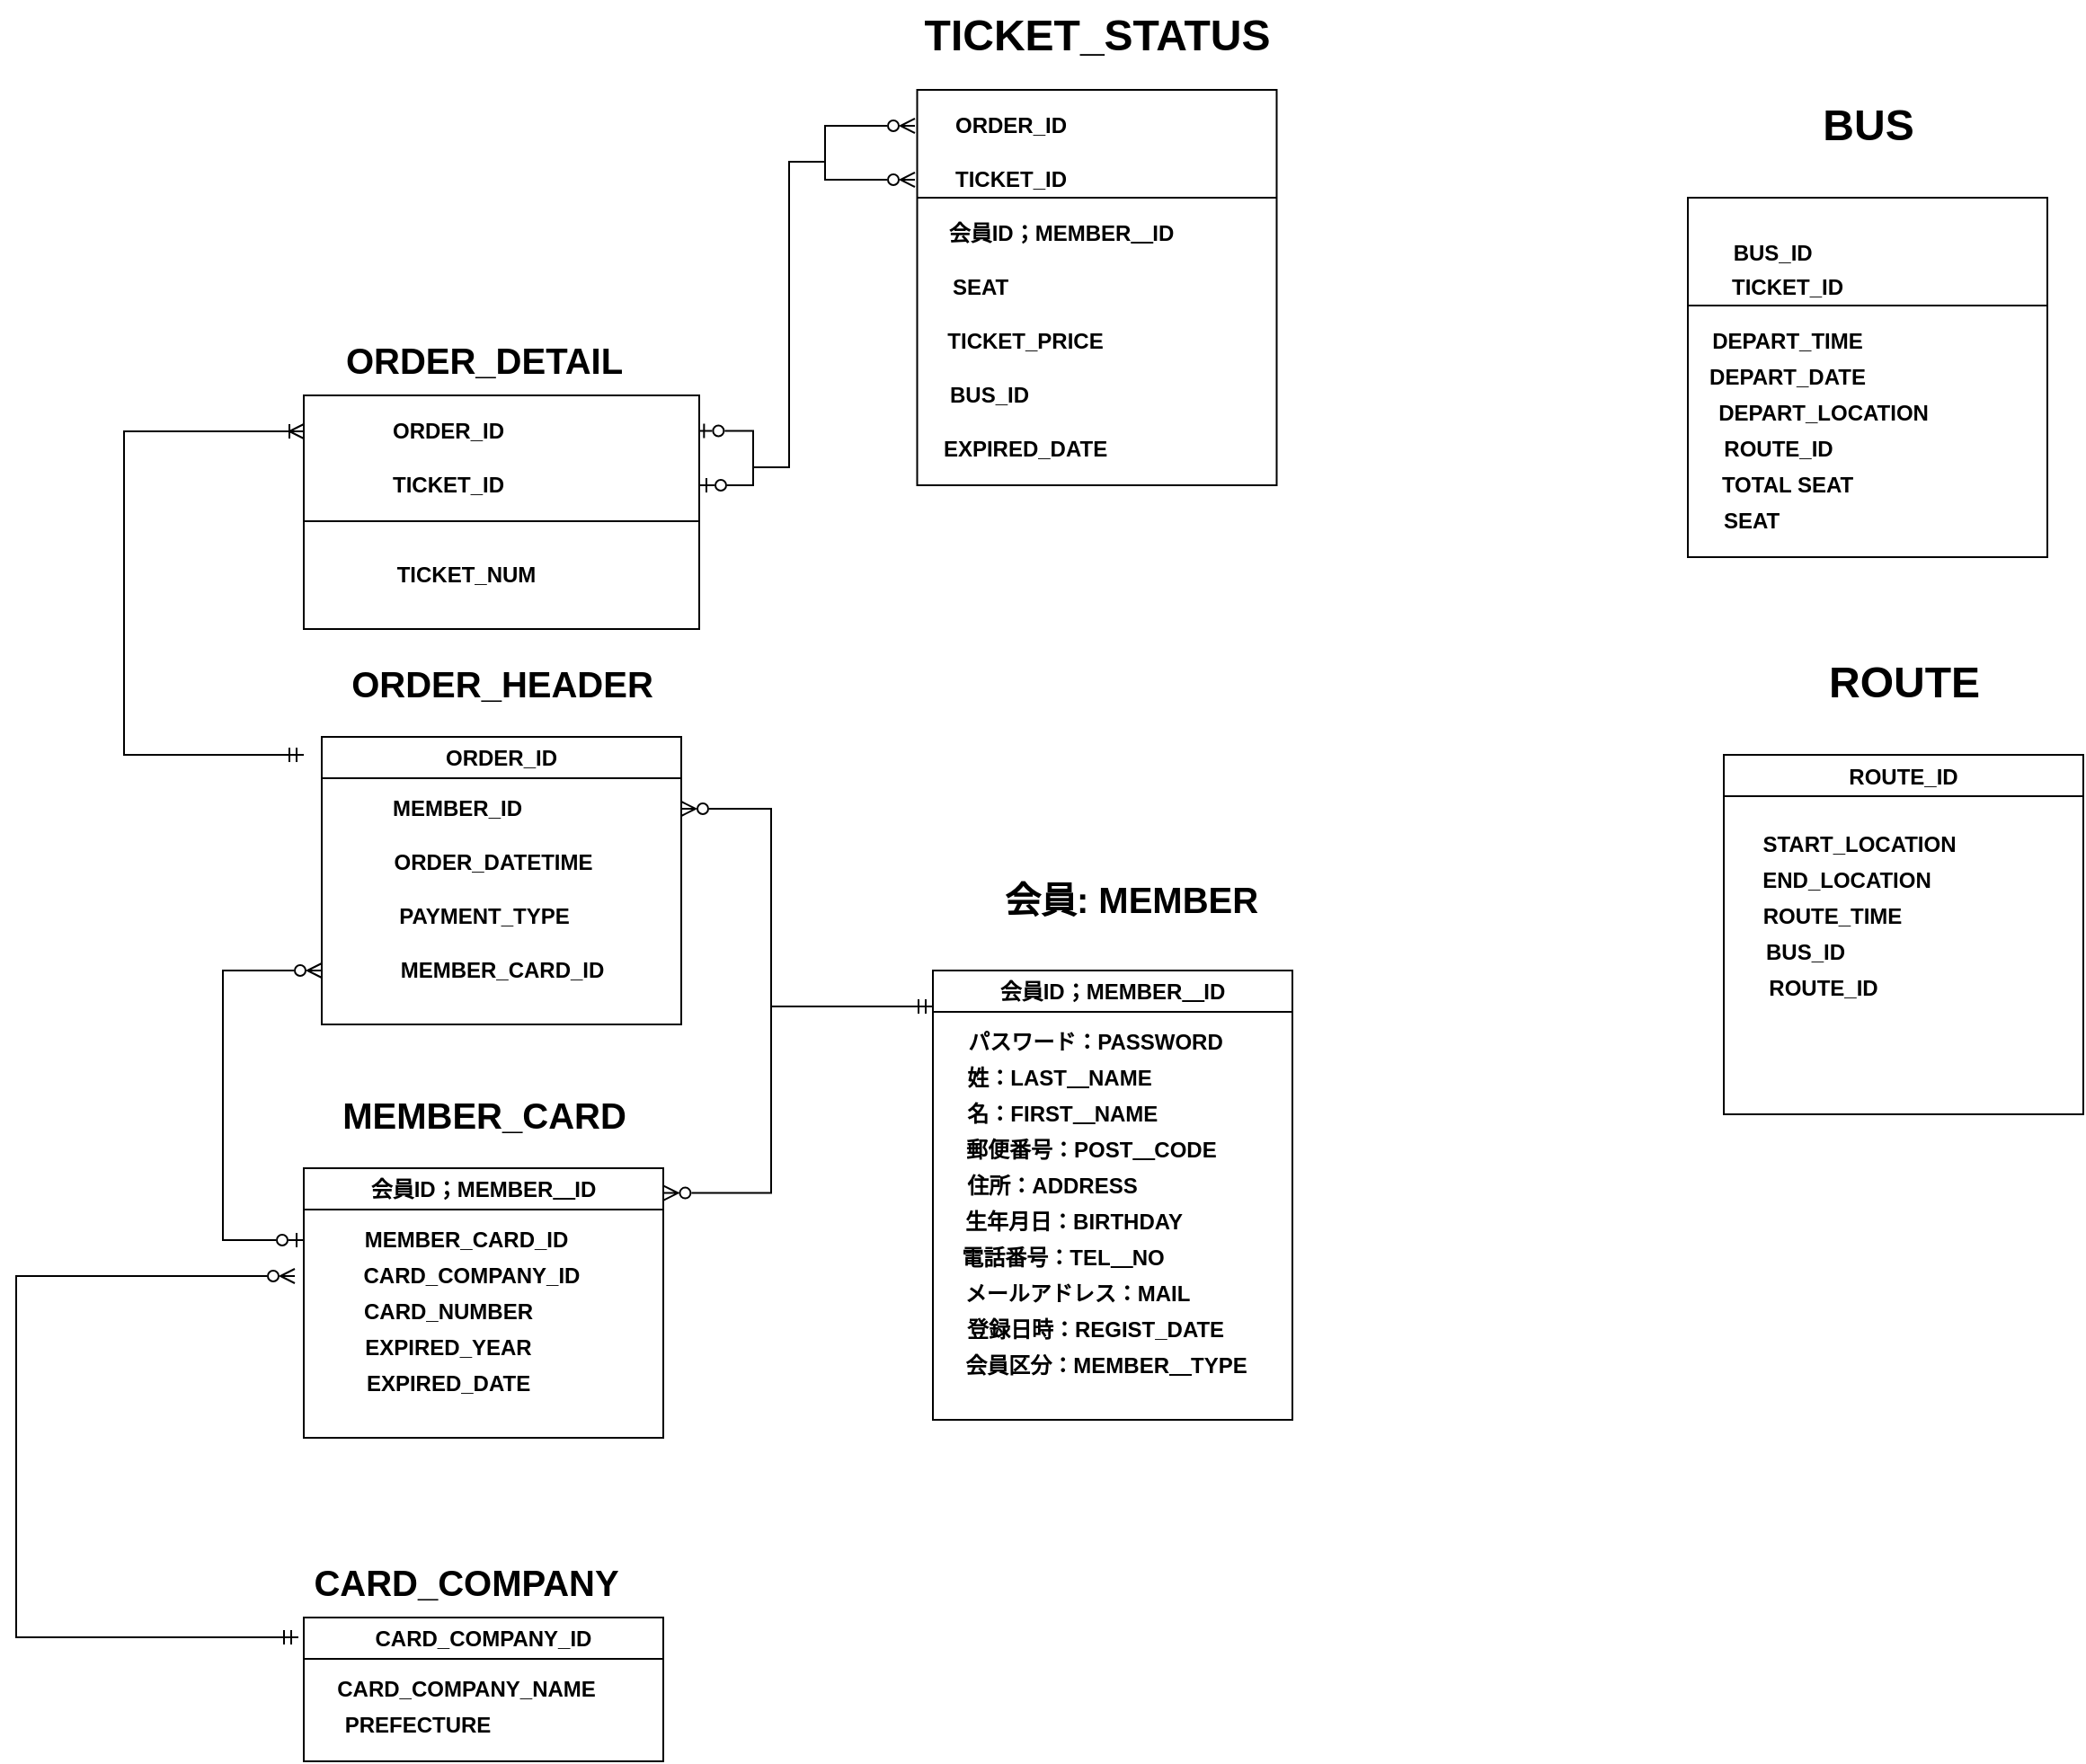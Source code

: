 <mxfile version="21.7.2" type="github">
  <diagram name="Page-1" id="74e2e168-ea6b-b213-b513-2b3c1d86103e">
    <mxGraphModel dx="1397" dy="1110" grid="1" gridSize="10" guides="1" tooltips="1" connect="1" arrows="1" fold="1" page="1" pageScale="1" pageWidth="1100" pageHeight="850" background="none" math="0" shadow="0">
      <root>
        <mxCell id="0" />
        <mxCell id="1" parent="0" />
        <mxCell id="yDjKqw7yzb0ghYkaqRdv-2" value="会員ID；MEMBER＿ID" style="swimlane;whiteSpace=wrap;html=1;" parent="1" vertex="1">
          <mxGeometry x="610" y="540" width="200" height="250" as="geometry" />
        </mxCell>
        <mxCell id="yDjKqw7yzb0ghYkaqRdv-6" value="パスワード：PASSWORD" style="text;strokeColor=none;fillColor=none;html=1;fontSize=12;fontStyle=1;verticalAlign=middle;align=center;" parent="yDjKqw7yzb0ghYkaqRdv-2" vertex="1">
          <mxGeometry y="30" width="180" height="20" as="geometry" />
        </mxCell>
        <mxCell id="yDjKqw7yzb0ghYkaqRdv-7" value="姓：LAST＿NAME" style="text;strokeColor=none;fillColor=none;html=1;fontSize=12;fontStyle=1;verticalAlign=middle;align=center;" parent="yDjKqw7yzb0ghYkaqRdv-2" vertex="1">
          <mxGeometry x="-20" y="50" width="180" height="20" as="geometry" />
        </mxCell>
        <mxCell id="yDjKqw7yzb0ghYkaqRdv-8" value="&amp;nbsp;名：FIRST＿NAME" style="text;strokeColor=none;fillColor=none;html=1;fontSize=12;fontStyle=1;verticalAlign=middle;align=center;" parent="yDjKqw7yzb0ghYkaqRdv-2" vertex="1">
          <mxGeometry x="-20" y="70" width="180" height="20" as="geometry" />
        </mxCell>
        <mxCell id="yDjKqw7yzb0ghYkaqRdv-9" value="　 郵便番号：POST＿CODE" style="text;strokeColor=none;fillColor=none;html=1;fontSize=12;fontStyle=1;verticalAlign=middle;align=center;" parent="yDjKqw7yzb0ghYkaqRdv-2" vertex="1">
          <mxGeometry x="-10" y="90" width="180" height="20" as="geometry" />
        </mxCell>
        <mxCell id="yDjKqw7yzb0ghYkaqRdv-10" value="　住所：ADDRESS" style="text;strokeColor=none;fillColor=none;html=1;fontSize=12;fontStyle=1;verticalAlign=middle;align=center;" parent="yDjKqw7yzb0ghYkaqRdv-2" vertex="1">
          <mxGeometry x="-30" y="110" width="180" height="20" as="geometry" />
        </mxCell>
        <mxCell id="yDjKqw7yzb0ghYkaqRdv-69" value="　　　生年月日：BIRTHDAY" style="text;strokeColor=none;fillColor=none;html=1;fontSize=12;fontStyle=1;verticalAlign=middle;align=center;" parent="yDjKqw7yzb0ghYkaqRdv-2" vertex="1">
          <mxGeometry x="-30" y="130" width="180" height="20" as="geometry" />
        </mxCell>
        <mxCell id="yDjKqw7yzb0ghYkaqRdv-70" value="　　電話番号：TEL＿NO" style="text;strokeColor=none;fillColor=none;html=1;fontSize=12;fontStyle=1;verticalAlign=middle;align=center;" parent="yDjKqw7yzb0ghYkaqRdv-2" vertex="1">
          <mxGeometry x="-30" y="150" width="180" height="20" as="geometry" />
        </mxCell>
        <mxCell id="yDjKqw7yzb0ghYkaqRdv-71" value="メールアドレス：MAIL" style="text;strokeColor=none;fillColor=none;html=1;fontSize=12;fontStyle=1;verticalAlign=middle;align=center;" parent="yDjKqw7yzb0ghYkaqRdv-2" vertex="1">
          <mxGeometry x="-10" y="170" width="180" height="20" as="geometry" />
        </mxCell>
        <mxCell id="yDjKqw7yzb0ghYkaqRdv-72" value="登録日時：REGIST_DATE" style="text;strokeColor=none;fillColor=none;html=1;fontSize=12;fontStyle=1;verticalAlign=middle;align=center;" parent="yDjKqw7yzb0ghYkaqRdv-2" vertex="1">
          <mxGeometry y="190" width="180" height="20" as="geometry" />
        </mxCell>
        <mxCell id="yDjKqw7yzb0ghYkaqRdv-73" value="　会員区分：MEMBER＿TYPE" style="text;strokeColor=none;fillColor=none;html=1;fontSize=12;fontStyle=1;verticalAlign=middle;align=center;" parent="yDjKqw7yzb0ghYkaqRdv-2" vertex="1">
          <mxGeometry y="210" width="180" height="20" as="geometry" />
        </mxCell>
        <mxCell id="yDjKqw7yzb0ghYkaqRdv-3" value="会員: MEMBER" style="text;strokeColor=none;fillColor=none;html=1;fontSize=20;fontStyle=1;verticalAlign=middle;align=center;" parent="1" vertex="1">
          <mxGeometry x="620" y="480" width="200" height="40" as="geometry" />
        </mxCell>
        <mxCell id="yDjKqw7yzb0ghYkaqRdv-76" value="" style="swimlane;strokeColor=default;perimeterSpacing=0;strokeWidth=1;swimlaneLine=1;glass=0;shadow=0;startSize=60;" parent="1" vertex="1">
          <mxGeometry x="601.25" y="50" width="200" height="220" as="geometry" />
        </mxCell>
        <mxCell id="6Mnsdf7yAfQ03zAd6nEP-5" value="TICKET_PRICE" style="text;strokeColor=none;fillColor=none;html=1;fontSize=12;fontStyle=1;verticalAlign=middle;align=center;" parent="yDjKqw7yzb0ghYkaqRdv-76" vertex="1">
          <mxGeometry x="-30" y="130" width="180" height="20" as="geometry" />
        </mxCell>
        <mxCell id="6Mnsdf7yAfQ03zAd6nEP-6" value="BUS_ID" style="text;strokeColor=none;fillColor=none;html=1;fontSize=12;fontStyle=1;verticalAlign=middle;align=center;" parent="yDjKqw7yzb0ghYkaqRdv-76" vertex="1">
          <mxGeometry x="-50" y="160" width="180" height="20" as="geometry" />
        </mxCell>
        <mxCell id="6Mnsdf7yAfQ03zAd6nEP-7" value="EXPIRED_DATE" style="text;strokeColor=none;fillColor=none;html=1;fontSize=12;fontStyle=1;verticalAlign=middle;align=center;" parent="yDjKqw7yzb0ghYkaqRdv-76" vertex="1">
          <mxGeometry x="-30" y="190" width="180" height="20" as="geometry" />
        </mxCell>
        <mxCell id="6Mnsdf7yAfQ03zAd6nEP-16" value="会員ID；MEMBER＿ID" style="text;strokeColor=none;fillColor=none;html=1;fontSize=12;fontStyle=1;verticalAlign=middle;align=center;" parent="yDjKqw7yzb0ghYkaqRdv-76" vertex="1">
          <mxGeometry x="-10" y="70" width="180" height="20" as="geometry" />
        </mxCell>
        <mxCell id="6Mnsdf7yAfQ03zAd6nEP-26" value="SEAT" style="text;strokeColor=none;fillColor=none;html=1;fontSize=12;fontStyle=1;verticalAlign=middle;align=center;" parent="yDjKqw7yzb0ghYkaqRdv-76" vertex="1">
          <mxGeometry x="-60" y="100" width="190" height="20" as="geometry" />
        </mxCell>
        <mxCell id="k_bStmXS0Wy6511A6Ppj-48" value="TICKET_ID" style="text;strokeColor=none;fillColor=none;html=1;fontSize=12;fontStyle=1;verticalAlign=middle;align=center;" parent="yDjKqw7yzb0ghYkaqRdv-76" vertex="1">
          <mxGeometry x="-13.75" y="40" width="130" height="20" as="geometry" />
        </mxCell>
        <mxCell id="k_bStmXS0Wy6511A6Ppj-85" value="ORDER_ID" style="text;strokeColor=none;fillColor=none;html=1;fontSize=12;fontStyle=1;verticalAlign=middle;align=center;" parent="yDjKqw7yzb0ghYkaqRdv-76" vertex="1">
          <mxGeometry width="102.5" height="40" as="geometry" />
        </mxCell>
        <mxCell id="6Mnsdf7yAfQ03zAd6nEP-9" value="TICKET_STATUS" style="text;strokeColor=none;fillColor=none;html=1;fontSize=24;fontStyle=1;verticalAlign=middle;align=center;" parent="1" vertex="1">
          <mxGeometry x="601.25" width="200" height="40" as="geometry" />
        </mxCell>
        <mxCell id="6Mnsdf7yAfQ03zAd6nEP-10" value="       BUS_ID" style="swimlane;startSize=60;align=left;" parent="1" vertex="1">
          <mxGeometry x="1030" y="110" width="200" height="200" as="geometry" />
        </mxCell>
        <mxCell id="6Mnsdf7yAfQ03zAd6nEP-11" value="SEAT" style="text;strokeColor=none;fillColor=none;html=1;fontSize=12;fontStyle=1;verticalAlign=middle;align=center;" parent="6Mnsdf7yAfQ03zAd6nEP-10" vertex="1">
          <mxGeometry x="-60" y="170" width="190" height="20" as="geometry" />
        </mxCell>
        <mxCell id="6Mnsdf7yAfQ03zAd6nEP-12" value="DEPART_TIME" style="text;strokeColor=none;fillColor=none;html=1;fontSize=12;fontStyle=1;verticalAlign=middle;align=center;" parent="6Mnsdf7yAfQ03zAd6nEP-10" vertex="1">
          <mxGeometry x="-35" y="70" width="180" height="20" as="geometry" />
        </mxCell>
        <mxCell id="6Mnsdf7yAfQ03zAd6nEP-13" value="DEPART_DATE" style="text;strokeColor=none;fillColor=none;html=1;fontSize=12;fontStyle=1;verticalAlign=middle;align=center;" parent="6Mnsdf7yAfQ03zAd6nEP-10" vertex="1">
          <mxGeometry x="-35" y="90" width="180" height="20" as="geometry" />
        </mxCell>
        <mxCell id="6Mnsdf7yAfQ03zAd6nEP-14" value="DEPART_LOCATION" style="text;strokeColor=none;fillColor=none;html=1;fontSize=12;fontStyle=1;verticalAlign=middle;align=center;" parent="6Mnsdf7yAfQ03zAd6nEP-10" vertex="1">
          <mxGeometry x="-20" y="110" width="190" height="20" as="geometry" />
        </mxCell>
        <mxCell id="6Mnsdf7yAfQ03zAd6nEP-18" value="ROUTE_ID" style="text;strokeColor=none;fillColor=none;html=1;fontSize=12;fontStyle=1;verticalAlign=middle;align=center;" parent="6Mnsdf7yAfQ03zAd6nEP-10" vertex="1">
          <mxGeometry x="-50" y="130" width="200" height="20" as="geometry" />
        </mxCell>
        <mxCell id="6Mnsdf7yAfQ03zAd6nEP-27" value="TICKET_ID" style="text;strokeColor=none;fillColor=none;html=1;fontSize=12;fontStyle=1;verticalAlign=middle;align=center;" parent="6Mnsdf7yAfQ03zAd6nEP-10" vertex="1">
          <mxGeometry x="-40" y="40" width="190" height="20" as="geometry" />
        </mxCell>
        <mxCell id="UGFwMmbldTLrsSRiIsaC-10" value="TOTAL SEAT" style="text;strokeColor=none;fillColor=none;html=1;fontSize=12;fontStyle=1;verticalAlign=middle;align=center;" parent="6Mnsdf7yAfQ03zAd6nEP-10" vertex="1">
          <mxGeometry x="-35" y="150" width="180" height="20" as="geometry" />
        </mxCell>
        <mxCell id="6Mnsdf7yAfQ03zAd6nEP-15" value="BUS" style="text;strokeColor=none;fillColor=none;html=1;fontSize=24;fontStyle=1;verticalAlign=middle;align=center;" parent="1" vertex="1">
          <mxGeometry x="1030" y="50" width="200" height="40" as="geometry" />
        </mxCell>
        <mxCell id="6Mnsdf7yAfQ03zAd6nEP-19" value="ROUTE_ID" style="swimlane;" parent="1" vertex="1">
          <mxGeometry x="1050" y="420" width="200" height="200" as="geometry" />
        </mxCell>
        <mxCell id="6Mnsdf7yAfQ03zAd6nEP-20" value="START_LOCATION" style="text;strokeColor=none;fillColor=none;html=1;fontSize=12;fontStyle=1;verticalAlign=middle;align=center;" parent="6Mnsdf7yAfQ03zAd6nEP-19" vertex="1">
          <mxGeometry x="-20" y="40" width="190" height="20" as="geometry" />
        </mxCell>
        <mxCell id="6Mnsdf7yAfQ03zAd6nEP-21" value="END_LOCATION" style="text;strokeColor=none;fillColor=none;html=1;fontSize=12;fontStyle=1;verticalAlign=middle;align=center;" parent="6Mnsdf7yAfQ03zAd6nEP-19" vertex="1">
          <mxGeometry x="-30" y="60" width="195" height="20" as="geometry" />
        </mxCell>
        <mxCell id="6Mnsdf7yAfQ03zAd6nEP-22" value="ROUTE_TIME" style="text;strokeColor=none;fillColor=none;html=1;fontSize=12;fontStyle=1;verticalAlign=middle;align=center;" parent="6Mnsdf7yAfQ03zAd6nEP-19" vertex="1">
          <mxGeometry x="-30" y="80" width="180" height="20" as="geometry" />
        </mxCell>
        <mxCell id="6Mnsdf7yAfQ03zAd6nEP-23" value="BUS_ID" style="text;strokeColor=none;fillColor=none;html=1;fontSize=12;fontStyle=1;verticalAlign=middle;align=center;" parent="6Mnsdf7yAfQ03zAd6nEP-19" vertex="1">
          <mxGeometry x="-50" y="100" width="190" height="20" as="geometry" />
        </mxCell>
        <mxCell id="6Mnsdf7yAfQ03zAd6nEP-24" value="ROUTE_ID" style="text;strokeColor=none;fillColor=none;html=1;fontSize=12;fontStyle=1;verticalAlign=middle;align=center;" parent="6Mnsdf7yAfQ03zAd6nEP-19" vertex="1">
          <mxGeometry x="-50" y="120" width="210" height="20" as="geometry" />
        </mxCell>
        <mxCell id="6Mnsdf7yAfQ03zAd6nEP-25" value="ROUTE" style="text;strokeColor=none;fillColor=none;html=1;fontSize=24;fontStyle=1;verticalAlign=middle;align=center;" parent="1" vertex="1">
          <mxGeometry x="1050" y="360" width="200" height="40" as="geometry" />
        </mxCell>
        <mxCell id="UGFwMmbldTLrsSRiIsaC-1" value="ORDER_ID" style="swimlane;whiteSpace=wrap;html=1;" parent="1" vertex="1">
          <mxGeometry x="270" y="410" width="200" height="160" as="geometry" />
        </mxCell>
        <mxCell id="UGFwMmbldTLrsSRiIsaC-2" value="MEMBER_ID" style="text;strokeColor=none;fillColor=none;html=1;fontSize=12;fontStyle=1;verticalAlign=middle;align=center;" parent="UGFwMmbldTLrsSRiIsaC-1" vertex="1">
          <mxGeometry x="-30" y="30" width="210" height="20" as="geometry" />
        </mxCell>
        <mxCell id="UGFwMmbldTLrsSRiIsaC-5" value="ORDER_DATETIME" style="text;strokeColor=none;fillColor=none;html=1;fontSize=12;fontStyle=1;verticalAlign=middle;align=center;" parent="UGFwMmbldTLrsSRiIsaC-1" vertex="1">
          <mxGeometry y="60" width="190" height="20" as="geometry" />
        </mxCell>
        <mxCell id="UGFwMmbldTLrsSRiIsaC-6" value="PAYMENT_TYPE" style="text;strokeColor=none;fillColor=none;html=1;fontSize=12;fontStyle=1;verticalAlign=middle;align=center;" parent="UGFwMmbldTLrsSRiIsaC-1" vertex="1">
          <mxGeometry x="-10" y="90" width="200" height="20" as="geometry" />
        </mxCell>
        <mxCell id="k_bStmXS0Wy6511A6Ppj-39" value="MEMBER_CARD_ID" style="text;strokeColor=none;fillColor=none;html=1;fontSize=12;fontStyle=1;verticalAlign=middle;align=center;" parent="UGFwMmbldTLrsSRiIsaC-1" vertex="1">
          <mxGeometry x="10" y="120" width="180" height="20" as="geometry" />
        </mxCell>
        <mxCell id="UGFwMmbldTLrsSRiIsaC-12" value="ORDER_HEADER" style="text;strokeColor=none;fillColor=none;html=1;fontSize=20;fontStyle=1;verticalAlign=middle;align=center;" parent="1" vertex="1">
          <mxGeometry x="270" y="360" width="200" height="40" as="geometry" />
        </mxCell>
        <mxCell id="k_bStmXS0Wy6511A6Ppj-86" value="" style="edgeStyle=orthogonalEdgeStyle;rounded=0;orthogonalLoop=1;jettySize=auto;html=1;endArrow=ERzeroToMany;endFill=0;startArrow=ERzeroToOne;startFill=0;" parent="1" source="k_bStmXS0Wy6511A6Ppj-1" edge="1">
          <mxGeometry relative="1" as="geometry">
            <mxPoint x="600" y="70" as="targetPoint" />
            <Array as="points">
              <mxPoint x="510" y="270" />
              <mxPoint x="510" y="260" />
              <mxPoint x="530" y="260" />
              <mxPoint x="530" y="90" />
              <mxPoint x="550" y="90" />
            </Array>
          </mxGeometry>
        </mxCell>
        <mxCell id="k_bStmXS0Wy6511A6Ppj-88" value="" style="edgeStyle=orthogonalEdgeStyle;rounded=0;orthogonalLoop=1;jettySize=auto;html=1;exitX=0.994;exitY=0.152;exitDx=0;exitDy=0;exitPerimeter=0;endArrow=none;endFill=0;startArrow=ERzeroToOne;startFill=0;" parent="1" source="k_bStmXS0Wy6511A6Ppj-1" edge="1">
          <mxGeometry relative="1" as="geometry">
            <mxPoint x="510" y="260" as="targetPoint" />
          </mxGeometry>
        </mxCell>
        <mxCell id="k_bStmXS0Wy6511A6Ppj-1" value="" style="swimlane;whiteSpace=wrap;html=1;startSize=70;align=center;spacing=-6;spacingTop=7;shadow=0;" parent="1" vertex="1">
          <mxGeometry x="260" y="220" width="220" height="130" as="geometry">
            <mxRectangle x="10" y="420" width="100" height="30" as="alternateBounds" />
          </mxGeometry>
        </mxCell>
        <mxCell id="k_bStmXS0Wy6511A6Ppj-3" value="TICKET_NUM" style="text;strokeColor=none;fillColor=none;html=1;fontSize=12;fontStyle=1;verticalAlign=middle;align=center;" parent="k_bStmXS0Wy6511A6Ppj-1" vertex="1">
          <mxGeometry y="90" width="180" height="20" as="geometry" />
        </mxCell>
        <mxCell id="k_bStmXS0Wy6511A6Ppj-51" value="ORDER_ID" style="text;strokeColor=none;fillColor=none;html=1;fontSize=12;fontStyle=1;verticalAlign=middle;align=center;" parent="k_bStmXS0Wy6511A6Ppj-1" vertex="1">
          <mxGeometry x="28.75" width="102.5" height="40" as="geometry" />
        </mxCell>
        <mxCell id="k_bStmXS0Wy6511A6Ppj-2" value="TICKET_ID" style="text;strokeColor=none;fillColor=none;html=1;fontSize=12;fontStyle=1;verticalAlign=middle;align=center;" parent="k_bStmXS0Wy6511A6Ppj-1" vertex="1">
          <mxGeometry x="-10" y="40" width="180" height="20" as="geometry" />
        </mxCell>
        <mxCell id="k_bStmXS0Wy6511A6Ppj-5" value="ORDER_DETAIL" style="text;strokeColor=none;fillColor=none;html=1;fontSize=20;fontStyle=1;verticalAlign=middle;align=center;" parent="1" vertex="1">
          <mxGeometry x="260" y="180" width="200" height="40" as="geometry" />
        </mxCell>
        <mxCell id="k_bStmXS0Wy6511A6Ppj-17" value="" style="edgeStyle=orthogonalEdgeStyle;rounded=0;orthogonalLoop=1;jettySize=auto;html=1;entryX=1;entryY=0.25;entryDx=0;entryDy=0;endArrow=ERzeroToMany;endFill=0;startArrow=none;startFill=0;" parent="1" target="UGFwMmbldTLrsSRiIsaC-1" edge="1">
          <mxGeometry relative="1" as="geometry">
            <mxPoint x="520" y="570" as="sourcePoint" />
            <mxPoint x="500" y="450" as="targetPoint" />
            <Array as="points">
              <mxPoint x="520" y="450" />
            </Array>
          </mxGeometry>
        </mxCell>
        <mxCell id="k_bStmXS0Wy6511A6Ppj-18" value="MEMBER_CARD" style="text;strokeColor=none;fillColor=none;html=1;fontSize=20;fontStyle=1;verticalAlign=middle;align=center;" parent="1" vertex="1">
          <mxGeometry x="260" y="600" width="200" height="40" as="geometry" />
        </mxCell>
        <mxCell id="k_bStmXS0Wy6511A6Ppj-19" value="会員ID；MEMBER＿ID" style="swimlane;whiteSpace=wrap;html=1;" parent="1" vertex="1">
          <mxGeometry x="260" y="650" width="200" height="150" as="geometry" />
        </mxCell>
        <mxCell id="k_bStmXS0Wy6511A6Ppj-20" value="MEMBER_CARD_ID" style="text;strokeColor=none;fillColor=none;html=1;fontSize=12;fontStyle=1;verticalAlign=middle;align=center;" parent="k_bStmXS0Wy6511A6Ppj-19" vertex="1">
          <mxGeometry y="30" width="180" height="20" as="geometry" />
        </mxCell>
        <mxCell id="k_bStmXS0Wy6511A6Ppj-21" value="CARD_COMPANY_ID" style="text;strokeColor=none;fillColor=none;html=1;fontSize=12;fontStyle=1;verticalAlign=middle;align=center;" parent="k_bStmXS0Wy6511A6Ppj-19" vertex="1">
          <mxGeometry x="-15" y="50" width="215" height="20" as="geometry" />
        </mxCell>
        <mxCell id="k_bStmXS0Wy6511A6Ppj-22" value="CARD_NUMBER" style="text;strokeColor=none;fillColor=none;html=1;fontSize=12;fontStyle=1;verticalAlign=middle;align=center;" parent="k_bStmXS0Wy6511A6Ppj-19" vertex="1">
          <mxGeometry x="-20" y="70" width="200" height="20" as="geometry" />
        </mxCell>
        <mxCell id="k_bStmXS0Wy6511A6Ppj-23" value="EXPIRED_YEAR" style="text;strokeColor=none;fillColor=none;html=1;fontSize=12;fontStyle=1;verticalAlign=middle;align=center;" parent="k_bStmXS0Wy6511A6Ppj-19" vertex="1">
          <mxGeometry x="-10" y="90" width="180" height="20" as="geometry" />
        </mxCell>
        <mxCell id="k_bStmXS0Wy6511A6Ppj-24" value="EXPIRED_DATE" style="text;strokeColor=none;fillColor=none;html=1;fontSize=12;fontStyle=1;verticalAlign=middle;align=center;" parent="k_bStmXS0Wy6511A6Ppj-19" vertex="1">
          <mxGeometry x="-30" y="110" width="220" height="20" as="geometry" />
        </mxCell>
        <mxCell id="k_bStmXS0Wy6511A6Ppj-30" value="CARD_COMPANY_ID" style="swimlane;whiteSpace=wrap;html=1;" parent="1" vertex="1">
          <mxGeometry x="260" y="900" width="200" height="80" as="geometry" />
        </mxCell>
        <mxCell id="k_bStmXS0Wy6511A6Ppj-31" value="CARD_COMPANY_NAME" style="text;strokeColor=none;fillColor=none;html=1;fontSize=12;fontStyle=1;verticalAlign=middle;align=center;" parent="k_bStmXS0Wy6511A6Ppj-30" vertex="1">
          <mxGeometry y="30" width="180" height="20" as="geometry" />
        </mxCell>
        <mxCell id="k_bStmXS0Wy6511A6Ppj-43" value="PREFECTURE" style="text;strokeColor=none;fillColor=none;html=1;fontSize=12;fontStyle=1;verticalAlign=middle;align=center;" parent="k_bStmXS0Wy6511A6Ppj-30" vertex="1">
          <mxGeometry x="-45" y="50" width="215" height="20" as="geometry" />
        </mxCell>
        <mxCell id="k_bStmXS0Wy6511A6Ppj-36" value="CARD_COMPANY" style="text;strokeColor=none;fillColor=none;html=1;fontSize=20;fontStyle=1;verticalAlign=middle;align=center;" parent="1" vertex="1">
          <mxGeometry x="250" y="860" width="200" height="40" as="geometry" />
        </mxCell>
        <mxCell id="k_bStmXS0Wy6511A6Ppj-38" value="" style="edgeStyle=orthogonalEdgeStyle;rounded=0;orthogonalLoop=1;jettySize=auto;html=1;entryX=1.001;entryY=0.092;entryDx=0;entryDy=0;entryPerimeter=0;endArrow=ERzeroToMany;endFill=0;startArrow=ERmandOne;startFill=0;" parent="1" target="k_bStmXS0Wy6511A6Ppj-19" edge="1">
          <mxGeometry relative="1" as="geometry">
            <mxPoint x="610" y="560" as="sourcePoint" />
            <mxPoint x="520" y="740" as="targetPoint" />
            <Array as="points">
              <mxPoint x="520" y="560" />
              <mxPoint x="520" y="664" />
            </Array>
          </mxGeometry>
        </mxCell>
        <mxCell id="k_bStmXS0Wy6511A6Ppj-41" value="" style="edgeStyle=elbowEdgeStyle;rounded=0;orthogonalLoop=1;jettySize=auto;html=1;entryX=0;entryY=0.75;entryDx=0;entryDy=0;exitX=0;exitY=0.5;exitDx=0;exitDy=0;endArrow=ERzeroToMany;endFill=0;startArrow=ERzeroToOne;startFill=0;" parent="1" source="k_bStmXS0Wy6511A6Ppj-20" edge="1">
          <mxGeometry relative="1" as="geometry">
            <mxPoint x="260" y="700" as="sourcePoint" />
            <mxPoint x="270" y="540" as="targetPoint" />
            <Array as="points">
              <mxPoint x="215" y="640" />
              <mxPoint x="210" y="540" />
              <mxPoint x="210" y="540" />
            </Array>
          </mxGeometry>
        </mxCell>
        <mxCell id="k_bStmXS0Wy6511A6Ppj-42" value="" style="edgeStyle=orthogonalEdgeStyle;rounded=0;orthogonalLoop=1;jettySize=auto;html=1;entryX=0;entryY=0.5;entryDx=0;entryDy=0;endArrow=ERzeroToMany;endFill=0;startArrow=ERmandOne;startFill=0;exitX=-0.015;exitY=0.137;exitDx=0;exitDy=0;exitPerimeter=0;" parent="1" source="k_bStmXS0Wy6511A6Ppj-30" edge="1">
          <mxGeometry relative="1" as="geometry">
            <mxPoint x="100" y="910" as="sourcePoint" />
            <mxPoint x="255" y="710" as="targetPoint" />
            <Array as="points">
              <mxPoint x="100" y="911" />
              <mxPoint x="100" y="710" />
            </Array>
          </mxGeometry>
        </mxCell>
        <mxCell id="k_bStmXS0Wy6511A6Ppj-47" value="" style="edgeStyle=orthogonalEdgeStyle;rounded=0;orthogonalLoop=1;jettySize=auto;html=1;endArrow=ERoneToMany;endFill=0;startArrow=ERmandOne;startFill=0;" parent="1" edge="1">
          <mxGeometry relative="1" as="geometry">
            <mxPoint x="260" y="420" as="sourcePoint" />
            <mxPoint x="260" y="240" as="targetPoint" />
            <Array as="points">
              <mxPoint x="160" y="420" />
              <mxPoint x="160" y="240" />
            </Array>
          </mxGeometry>
        </mxCell>
        <mxCell id="k_bStmXS0Wy6511A6Ppj-50" value="" style="whiteSpace=wrap;html=1;aspect=fixed;" parent="1" vertex="1">
          <mxGeometry x="270" y="280" as="geometry" />
        </mxCell>
        <mxCell id="YbRBSELIIwwX9QAz6zUv-2" value="" style="edgeStyle=orthogonalEdgeStyle;rounded=0;orthogonalLoop=1;jettySize=auto;html=1;endArrow=ERzeroToMany;endFill=0;" edge="1" parent="1">
          <mxGeometry relative="1" as="geometry">
            <mxPoint x="550" y="90" as="sourcePoint" />
            <mxPoint x="600" y="100" as="targetPoint" />
            <Array as="points">
              <mxPoint x="550" y="100" />
            </Array>
          </mxGeometry>
        </mxCell>
      </root>
    </mxGraphModel>
  </diagram>
</mxfile>
